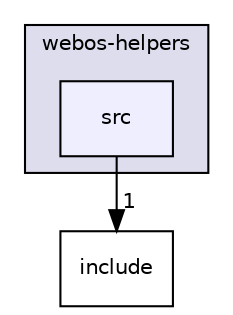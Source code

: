 digraph "webos-helpers/src" {
  compound=true
  node [ fontsize="10", fontname="Helvetica"];
  edge [ labelfontsize="10", labelfontname="Helvetica"];
  subgraph clusterdir_624cde8a026d8ecb0eaa310e86518d3e {
    graph [ bgcolor="#ddddee", pencolor="black", label="webos-helpers" fontname="Helvetica", fontsize="10", URL="dir_624cde8a026d8ecb0eaa310e86518d3e.html"]
  dir_e2dc5e2f55fd8c16ce4c2cf5c2c0ec15 [shape=box, label="src", style="filled", fillcolor="#eeeeff", pencolor="black", URL="dir_e2dc5e2f55fd8c16ce4c2cf5c2c0ec15.html"];
  }
  dir_e5683ddce984525fc276611c31a3a06d [shape=box label="include" URL="dir_e5683ddce984525fc276611c31a3a06d.html"];
  dir_e2dc5e2f55fd8c16ce4c2cf5c2c0ec15->dir_e5683ddce984525fc276611c31a3a06d [headlabel="1", labeldistance=1.5 headhref="dir_000008_000007.html"];
}

